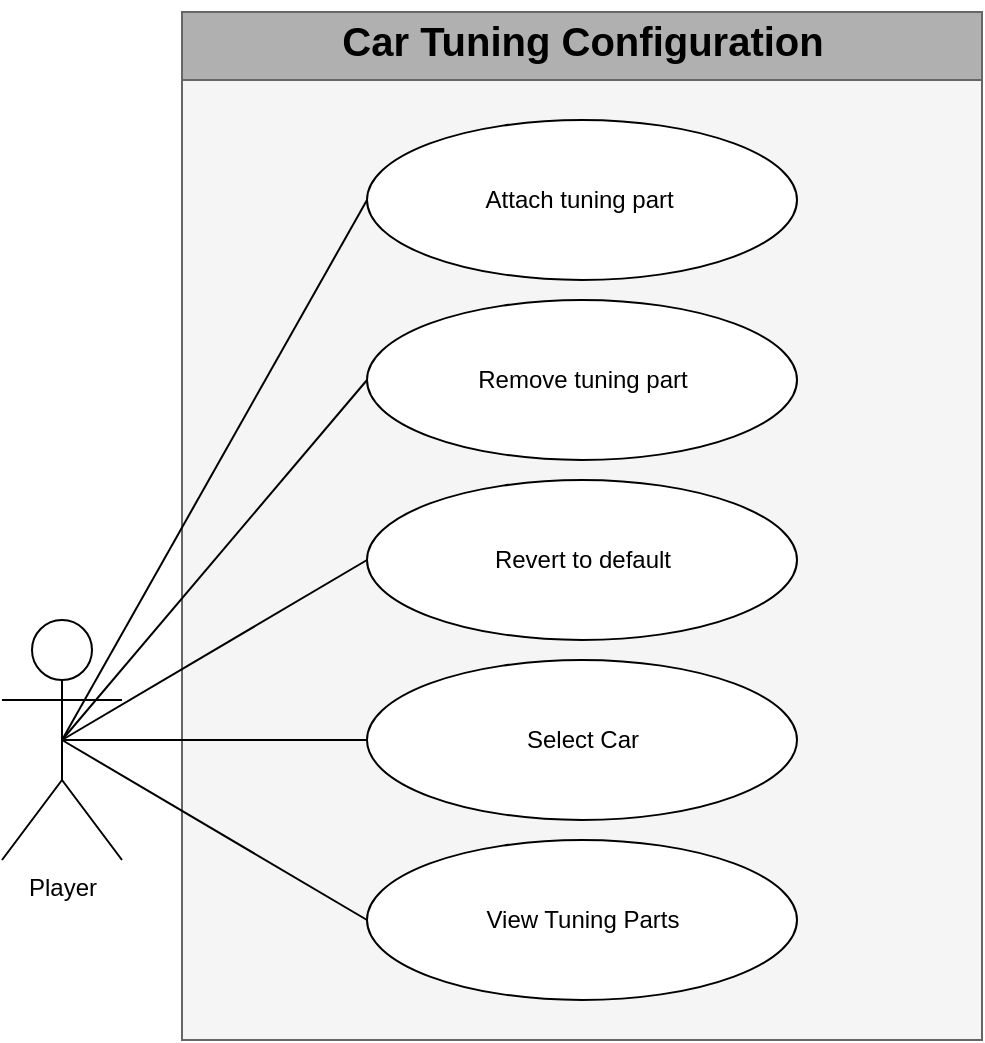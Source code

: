 <mxfile version="21.1.5" type="device">
  <diagram name="Page-1" id="EACw5yXtIGDIImSudTco">
    <mxGraphModel dx="1811" dy="718" grid="1" gridSize="10" guides="1" tooltips="1" connect="1" arrows="1" fold="1" page="1" pageScale="1" pageWidth="850" pageHeight="1100" math="0" shadow="0">
      <root>
        <mxCell id="0" />
        <mxCell id="1" parent="0" />
        <mxCell id="USlX6GhgUat2fFuKcLw7-24" value="" style="rounded=0;whiteSpace=wrap;html=1;fillColor=#B0B0B0;fontColor=#333333;strokeColor=#666666;" parent="1" vertex="1">
          <mxGeometry x="180" y="56" width="400" height="34" as="geometry" />
        </mxCell>
        <mxCell id="USlX6GhgUat2fFuKcLw7-2" value="" style="rounded=0;whiteSpace=wrap;html=1;fillColor=#f5f5f5;fontColor=#333333;strokeColor=#666666;" parent="1" vertex="1">
          <mxGeometry x="180" y="90" width="400" height="480" as="geometry" />
        </mxCell>
        <mxCell id="USlX6GhgUat2fFuKcLw7-3" value="&lt;font style=&quot;font-size: 20px;&quot;&gt;Car Tuning Configuration&lt;/font&gt;" style="text;html=1;align=center;verticalAlign=middle;resizable=0;points=[];autosize=1;strokeColor=none;fillColor=none;fontStyle=1" parent="1" vertex="1">
          <mxGeometry x="250" y="50" width="260" height="40" as="geometry" />
        </mxCell>
        <mxCell id="USlX6GhgUat2fFuKcLw7-5" value="Player" style="shape=umlActor;verticalLabelPosition=bottom;verticalAlign=top;html=1;outlineConnect=0;" parent="1" vertex="1">
          <mxGeometry x="90" y="360" width="60" height="120" as="geometry" />
        </mxCell>
        <mxCell id="USlX6GhgUat2fFuKcLw7-7" value="Attach tuning part&amp;nbsp;" style="ellipse;whiteSpace=wrap;html=1;" parent="1" vertex="1">
          <mxGeometry x="272.5" y="110" width="215" height="80" as="geometry" />
        </mxCell>
        <mxCell id="USlX6GhgUat2fFuKcLw7-8" value="Remove tuning part" style="ellipse;whiteSpace=wrap;html=1;" parent="1" vertex="1">
          <mxGeometry x="272.5" y="200" width="215" height="80" as="geometry" />
        </mxCell>
        <mxCell id="USlX6GhgUat2fFuKcLw7-10" value="Revert to default" style="ellipse;whiteSpace=wrap;html=1;" parent="1" vertex="1">
          <mxGeometry x="272.5" y="290" width="215" height="80" as="geometry" />
        </mxCell>
        <mxCell id="USlX6GhgUat2fFuKcLw7-20" value="" style="endArrow=none;html=1;rounded=0;entryX=0.5;entryY=0.5;entryDx=0;entryDy=0;entryPerimeter=0;exitX=0;exitY=0.5;exitDx=0;exitDy=0;" parent="1" source="USlX6GhgUat2fFuKcLw7-7" target="USlX6GhgUat2fFuKcLw7-5" edge="1">
          <mxGeometry width="50" height="50" relative="1" as="geometry">
            <mxPoint x="620" y="250" as="sourcePoint" />
            <mxPoint x="690" y="325" as="targetPoint" />
          </mxGeometry>
        </mxCell>
        <mxCell id="USlX6GhgUat2fFuKcLw7-21" value="" style="endArrow=none;html=1;rounded=0;entryX=0.5;entryY=0.5;entryDx=0;entryDy=0;entryPerimeter=0;exitX=0;exitY=0.5;exitDx=0;exitDy=0;" parent="1" source="USlX6GhgUat2fFuKcLw7-8" target="USlX6GhgUat2fFuKcLw7-5" edge="1">
          <mxGeometry width="50" height="50" relative="1" as="geometry">
            <mxPoint x="283" y="160" as="sourcePoint" />
            <mxPoint x="130" y="295" as="targetPoint" />
          </mxGeometry>
        </mxCell>
        <mxCell id="USlX6GhgUat2fFuKcLw7-23" value="" style="endArrow=none;html=1;rounded=0;entryX=0.5;entryY=0.5;entryDx=0;entryDy=0;entryPerimeter=0;exitX=0;exitY=0.5;exitDx=0;exitDy=0;" parent="1" source="USlX6GhgUat2fFuKcLw7-10" target="USlX6GhgUat2fFuKcLw7-5" edge="1">
          <mxGeometry width="50" height="50" relative="1" as="geometry">
            <mxPoint x="303" y="180" as="sourcePoint" />
            <mxPoint x="150" y="315" as="targetPoint" />
          </mxGeometry>
        </mxCell>
        <mxCell id="NtNAcbeGhOQz2kkQQfVS-1" value="Select Car" style="ellipse;whiteSpace=wrap;html=1;" parent="1" vertex="1">
          <mxGeometry x="272.5" y="380" width="215" height="80" as="geometry" />
        </mxCell>
        <mxCell id="NtNAcbeGhOQz2kkQQfVS-2" value="" style="endArrow=none;html=1;rounded=0;entryX=0.5;entryY=0.5;entryDx=0;entryDy=0;entryPerimeter=0;exitX=0;exitY=0.5;exitDx=0;exitDy=0;" parent="1" source="NtNAcbeGhOQz2kkQQfVS-1" target="USlX6GhgUat2fFuKcLw7-5" edge="1">
          <mxGeometry width="50" height="50" relative="1" as="geometry">
            <mxPoint x="283" y="430" as="sourcePoint" />
            <mxPoint x="130" y="250" as="targetPoint" />
          </mxGeometry>
        </mxCell>
        <mxCell id="NtNAcbeGhOQz2kkQQfVS-7" value="View Tuning Parts" style="ellipse;whiteSpace=wrap;html=1;" parent="1" vertex="1">
          <mxGeometry x="272.5" y="470" width="215" height="80" as="geometry" />
        </mxCell>
        <mxCell id="NtNAcbeGhOQz2kkQQfVS-9" value="" style="endArrow=none;html=1;rounded=0;exitX=0;exitY=0.5;exitDx=0;exitDy=0;entryX=0.5;entryY=0.5;entryDx=0;entryDy=0;entryPerimeter=0;" parent="1" source="NtNAcbeGhOQz2kkQQfVS-7" target="USlX6GhgUat2fFuKcLw7-5" edge="1">
          <mxGeometry width="50" height="50" relative="1" as="geometry">
            <mxPoint x="498" y="700" as="sourcePoint" />
            <mxPoint x="660" y="375" as="targetPoint" />
          </mxGeometry>
        </mxCell>
      </root>
    </mxGraphModel>
  </diagram>
</mxfile>
